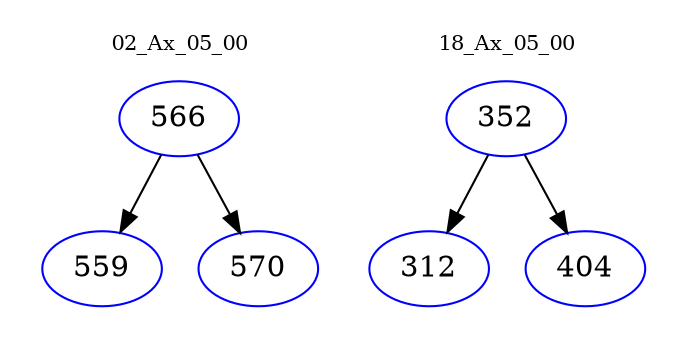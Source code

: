 digraph{
subgraph cluster_0 {
color = white
label = "02_Ax_05_00";
fontsize=10;
T0_566 [label="566", color="blue"]
T0_566 -> T0_559 [color="black"]
T0_559 [label="559", color="blue"]
T0_566 -> T0_570 [color="black"]
T0_570 [label="570", color="blue"]
}
subgraph cluster_1 {
color = white
label = "18_Ax_05_00";
fontsize=10;
T1_352 [label="352", color="blue"]
T1_352 -> T1_312 [color="black"]
T1_312 [label="312", color="blue"]
T1_352 -> T1_404 [color="black"]
T1_404 [label="404", color="blue"]
}
}
